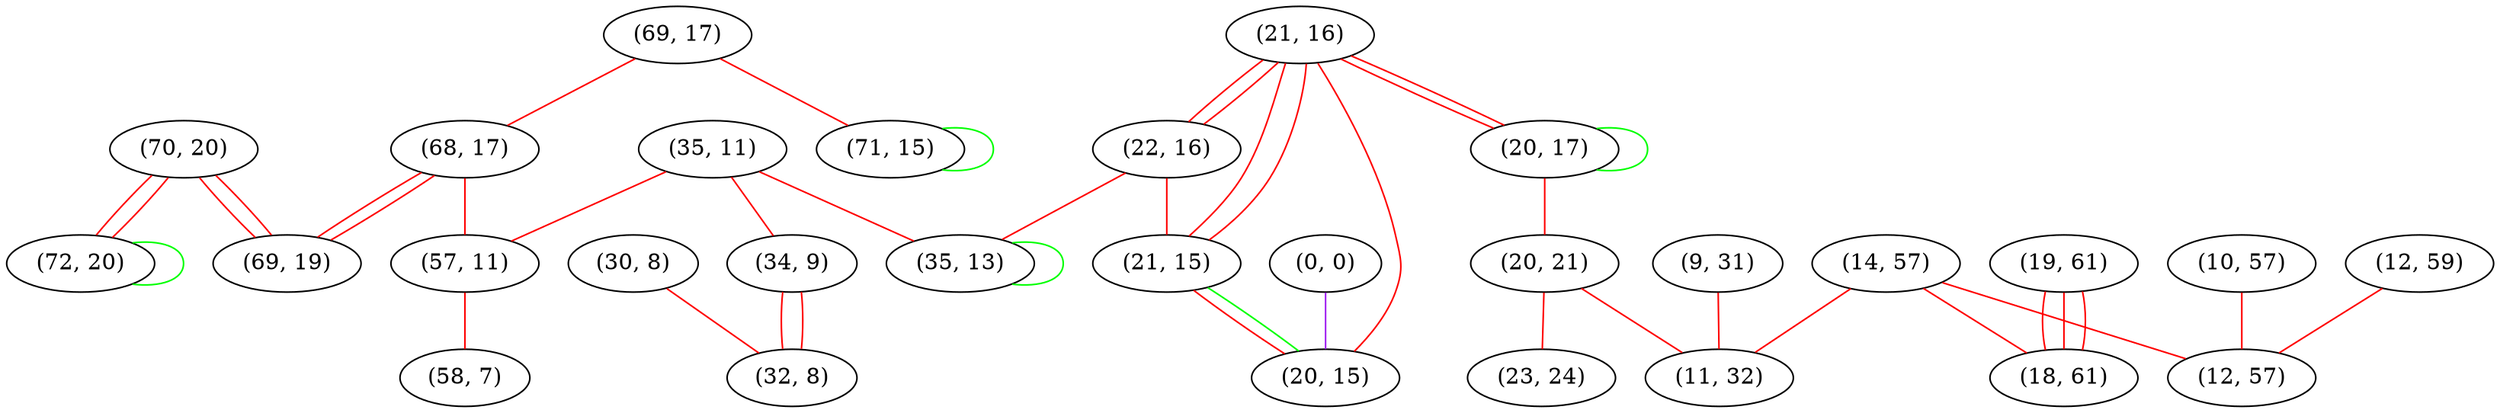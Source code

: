 graph "" {
"(69, 17)";
"(30, 8)";
"(10, 57)";
"(35, 11)";
"(21, 16)";
"(20, 17)";
"(12, 59)";
"(20, 21)";
"(68, 17)";
"(22, 16)";
"(70, 20)";
"(0, 0)";
"(34, 9)";
"(19, 61)";
"(14, 57)";
"(69, 19)";
"(18, 61)";
"(57, 11)";
"(9, 31)";
"(58, 7)";
"(23, 24)";
"(21, 15)";
"(71, 15)";
"(35, 13)";
"(12, 57)";
"(72, 20)";
"(11, 32)";
"(20, 15)";
"(32, 8)";
"(69, 17)" -- "(68, 17)"  [color=red, key=0, weight=1];
"(69, 17)" -- "(71, 15)"  [color=red, key=0, weight=1];
"(30, 8)" -- "(32, 8)"  [color=red, key=0, weight=1];
"(10, 57)" -- "(12, 57)"  [color=red, key=0, weight=1];
"(35, 11)" -- "(57, 11)"  [color=red, key=0, weight=1];
"(35, 11)" -- "(34, 9)"  [color=red, key=0, weight=1];
"(35, 11)" -- "(35, 13)"  [color=red, key=0, weight=1];
"(21, 16)" -- "(20, 15)"  [color=red, key=0, weight=1];
"(21, 16)" -- "(21, 15)"  [color=red, key=0, weight=1];
"(21, 16)" -- "(21, 15)"  [color=red, key=1, weight=1];
"(21, 16)" -- "(20, 17)"  [color=red, key=0, weight=1];
"(21, 16)" -- "(20, 17)"  [color=red, key=1, weight=1];
"(21, 16)" -- "(22, 16)"  [color=red, key=0, weight=1];
"(21, 16)" -- "(22, 16)"  [color=red, key=1, weight=1];
"(20, 17)" -- "(20, 21)"  [color=red, key=0, weight=1];
"(20, 17)" -- "(20, 17)"  [color=green, key=0, weight=2];
"(12, 59)" -- "(12, 57)"  [color=red, key=0, weight=1];
"(20, 21)" -- "(11, 32)"  [color=red, key=0, weight=1];
"(20, 21)" -- "(23, 24)"  [color=red, key=0, weight=1];
"(68, 17)" -- "(57, 11)"  [color=red, key=0, weight=1];
"(68, 17)" -- "(69, 19)"  [color=red, key=0, weight=1];
"(68, 17)" -- "(69, 19)"  [color=red, key=1, weight=1];
"(22, 16)" -- "(21, 15)"  [color=red, key=0, weight=1];
"(22, 16)" -- "(35, 13)"  [color=red, key=0, weight=1];
"(70, 20)" -- "(72, 20)"  [color=red, key=0, weight=1];
"(70, 20)" -- "(72, 20)"  [color=red, key=1, weight=1];
"(70, 20)" -- "(69, 19)"  [color=red, key=0, weight=1];
"(70, 20)" -- "(69, 19)"  [color=red, key=1, weight=1];
"(0, 0)" -- "(20, 15)"  [color=purple, key=0, weight=4];
"(34, 9)" -- "(32, 8)"  [color=red, key=0, weight=1];
"(34, 9)" -- "(32, 8)"  [color=red, key=1, weight=1];
"(19, 61)" -- "(18, 61)"  [color=red, key=0, weight=1];
"(19, 61)" -- "(18, 61)"  [color=red, key=1, weight=1];
"(19, 61)" -- "(18, 61)"  [color=red, key=2, weight=1];
"(14, 57)" -- "(11, 32)"  [color=red, key=0, weight=1];
"(14, 57)" -- "(18, 61)"  [color=red, key=0, weight=1];
"(14, 57)" -- "(12, 57)"  [color=red, key=0, weight=1];
"(57, 11)" -- "(58, 7)"  [color=red, key=0, weight=1];
"(9, 31)" -- "(11, 32)"  [color=red, key=0, weight=1];
"(21, 15)" -- "(20, 15)"  [color=red, key=0, weight=1];
"(21, 15)" -- "(20, 15)"  [color=green, key=1, weight=2];
"(71, 15)" -- "(71, 15)"  [color=green, key=0, weight=2];
"(35, 13)" -- "(35, 13)"  [color=green, key=0, weight=2];
"(72, 20)" -- "(72, 20)"  [color=green, key=0, weight=2];
}
